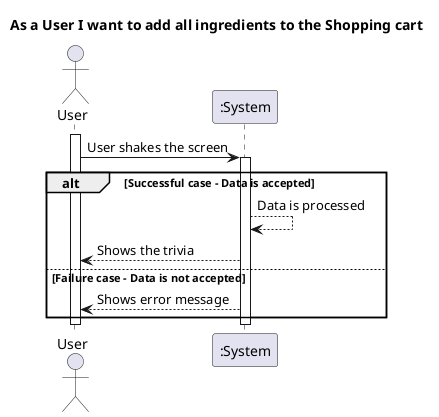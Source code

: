@startuml
actor User as MD
title As a User I want to add all ingredients to the Shopping cart
activate MD

MD -> ":System" : User shakes the screen
activate ":System"

alt Successful case - Data is accepted
    ":System" --> ":System" : Data is processed
    ":System" --> MD : Shows the trivia
else Failure case - Data is not accepted
    ":System" --> MD : Shows error message
end

deactivate ":System"
deactivate MD
@enduml
